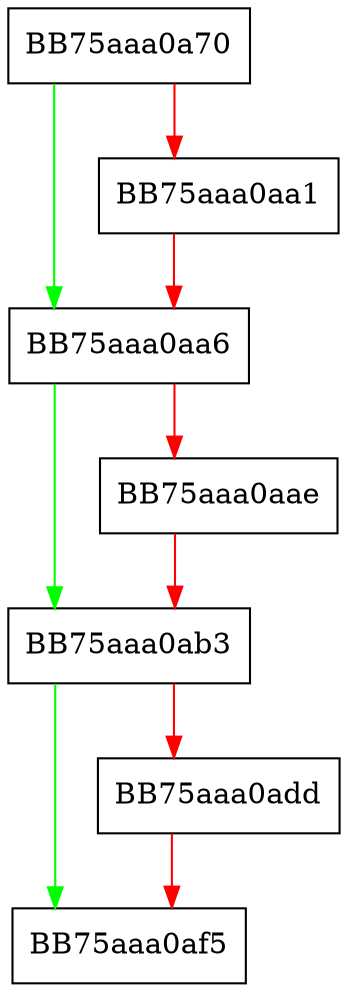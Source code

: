 digraph RpfAPI_StringCchPrintfW {
  node [shape="box"];
  graph [splines=ortho];
  BB75aaa0a70 -> BB75aaa0aa6 [color="green"];
  BB75aaa0a70 -> BB75aaa0aa1 [color="red"];
  BB75aaa0aa1 -> BB75aaa0aa6 [color="red"];
  BB75aaa0aa6 -> BB75aaa0ab3 [color="green"];
  BB75aaa0aa6 -> BB75aaa0aae [color="red"];
  BB75aaa0aae -> BB75aaa0ab3 [color="red"];
  BB75aaa0ab3 -> BB75aaa0af5 [color="green"];
  BB75aaa0ab3 -> BB75aaa0add [color="red"];
  BB75aaa0add -> BB75aaa0af5 [color="red"];
}